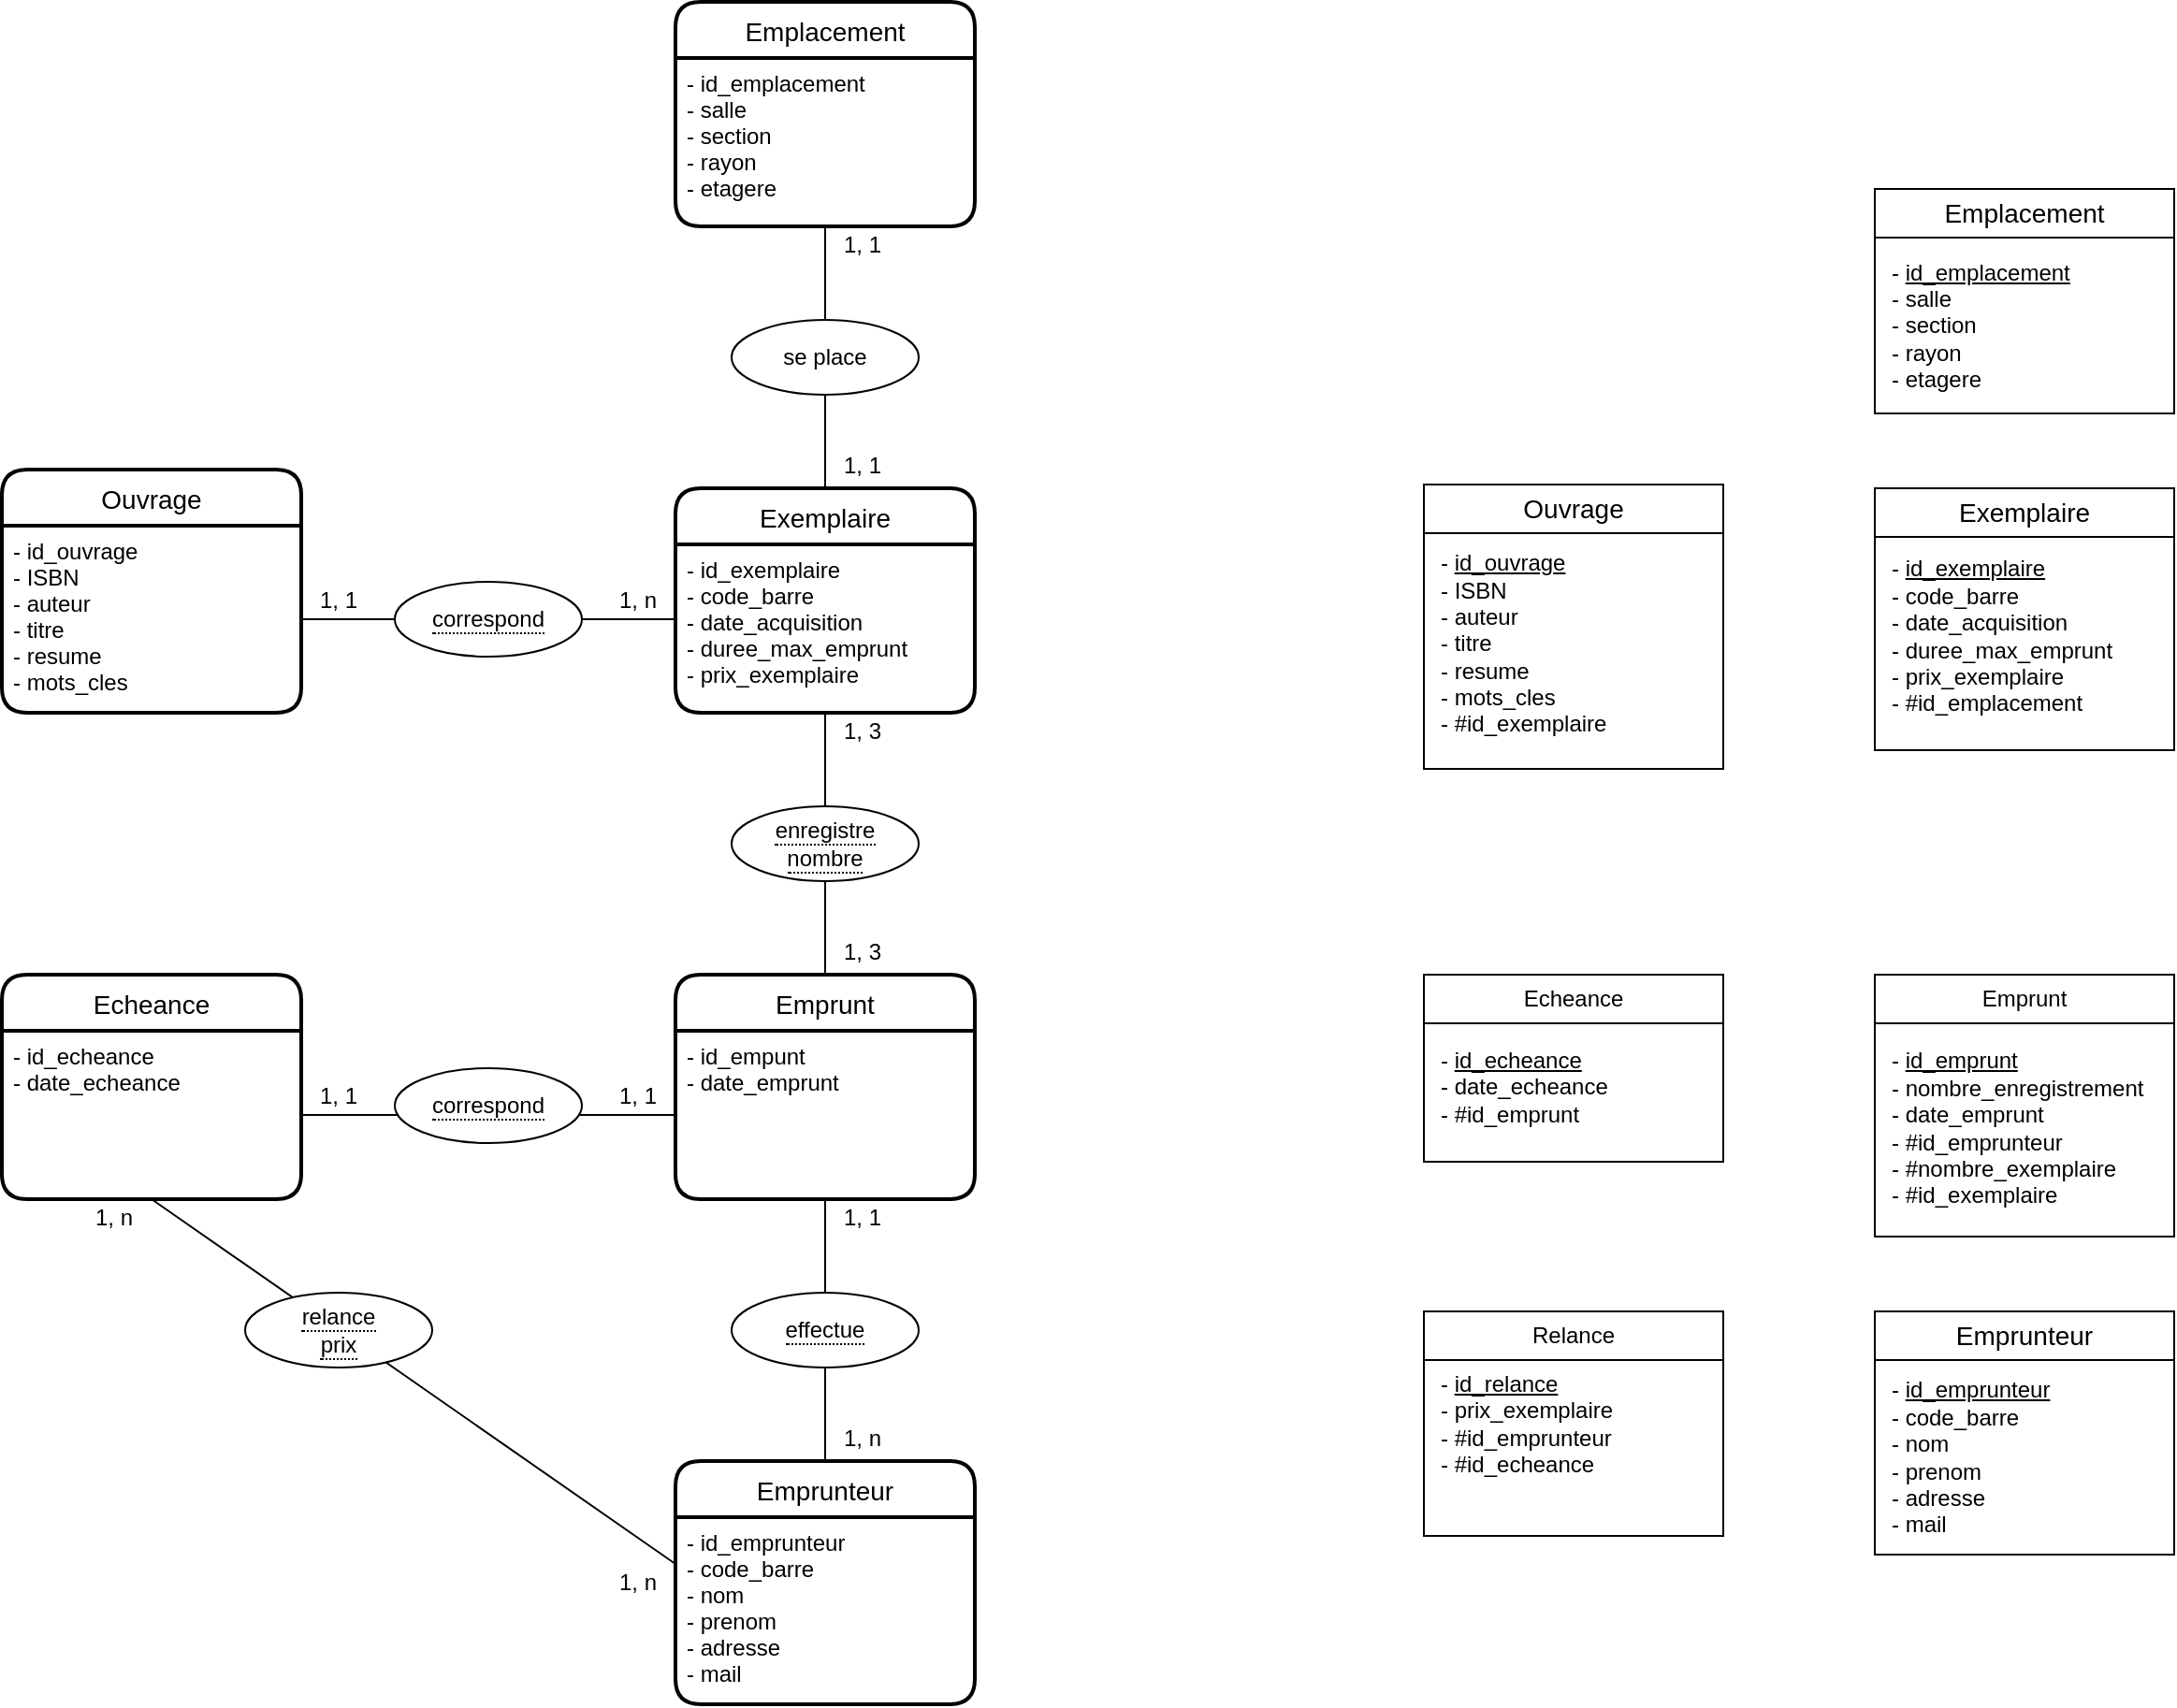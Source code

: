 <mxfile version="13.1.11" type="device"><diagram id="muJqMfejmpnJcnYiAKcy" name="Page-1"><mxGraphModel dx="1385" dy="705" grid="1" gridSize="10" guides="1" tooltips="1" connect="1" arrows="1" fold="1" page="1" pageScale="1" pageWidth="827" pageHeight="1169" math="0" shadow="0"><root><mxCell id="0"/><mxCell id="1" parent="0"/><mxCell id="gb_EhSXmThiXzUelrIUb-16" value="" style="endArrow=none;html=1;entryX=1;entryY=1;entryDx=0;entryDy=0;exitX=1;exitY=0.5;exitDx=0;exitDy=0;" parent="1" source="gb_EhSXmThiXzUelrIUb-6" target="gb_EhSXmThiXzUelrIUb-20" edge="1"><mxGeometry width="50" height="50" relative="1" as="geometry"><mxPoint x="400" y="420" as="sourcePoint"/><mxPoint x="450" y="370" as="targetPoint"/></mxGeometry></mxCell><mxCell id="gb_EhSXmThiXzUelrIUb-15" value="&lt;span style=&quot;border-bottom: 1px dotted&quot;&gt;correspond&lt;/span&gt;" style="ellipse;whiteSpace=wrap;html=1;align=center;" parent="1" vertex="1"><mxGeometry x="400" y="420" width="100" height="40" as="geometry"/></mxCell><mxCell id="gb_EhSXmThiXzUelrIUb-19" value="1, 1" style="text;html=1;strokeColor=none;fillColor=none;align=center;verticalAlign=middle;whiteSpace=wrap;rounded=0;" parent="1" vertex="1"><mxGeometry x="350" y="420" width="40" height="20" as="geometry"/></mxCell><mxCell id="gb_EhSXmThiXzUelrIUb-20" value="1, n" style="text;html=1;strokeColor=none;fillColor=none;align=center;verticalAlign=middle;whiteSpace=wrap;rounded=0;" parent="1" vertex="1"><mxGeometry x="510" y="420" width="40" height="20" as="geometry"/></mxCell><mxCell id="gb_EhSXmThiXzUelrIUb-34" value="" style="endArrow=none;html=1;entryX=0.5;entryY=1;entryDx=0;entryDy=0;exitX=0.5;exitY=0;exitDx=0;exitDy=0;" parent="1" source="gb_EhSXmThiXzUelrIUb-32" target="gb_EhSXmThiXzUelrIUb-10" edge="1"><mxGeometry width="50" height="50" relative="1" as="geometry"><mxPoint x="630" y="620" as="sourcePoint"/><mxPoint x="650" y="580" as="targetPoint"/></mxGeometry></mxCell><mxCell id="gb_EhSXmThiXzUelrIUb-40" value="&lt;span style=&quot;border-bottom: 1px dotted&quot;&gt;enregistre&lt;br&gt;nombre&lt;br&gt;&lt;/span&gt;" style="ellipse;whiteSpace=wrap;html=1;align=center;" parent="1" vertex="1"><mxGeometry x="580" y="540" width="100" height="40" as="geometry"/></mxCell><mxCell id="gb_EhSXmThiXzUelrIUb-41" value="1, 3" style="text;html=1;strokeColor=none;fillColor=none;align=center;verticalAlign=middle;whiteSpace=wrap;rounded=0;" parent="1" vertex="1"><mxGeometry x="630" y="608" width="40" height="20" as="geometry"/></mxCell><mxCell id="gb_EhSXmThiXzUelrIUb-42" value="1, 3" style="text;html=1;strokeColor=none;fillColor=none;align=center;verticalAlign=middle;whiteSpace=wrap;rounded=0;" parent="1" vertex="1"><mxGeometry x="630" y="490" width="40" height="20" as="geometry"/></mxCell><mxCell id="gb_EhSXmThiXzUelrIUb-43" value="" style="endArrow=none;html=1;entryX=0.5;entryY=1;entryDx=0;entryDy=0;exitX=0.5;exitY=0;exitDx=0;exitDy=0;" parent="1" edge="1"><mxGeometry width="50" height="50" relative="1" as="geometry"><mxPoint x="630" y="890" as="sourcePoint"/><mxPoint x="630" y="750" as="targetPoint"/></mxGeometry></mxCell><mxCell id="gb_EhSXmThiXzUelrIUb-44" value="&lt;span style=&quot;border-bottom: 1px dotted&quot;&gt;effectue&lt;/span&gt;" style="ellipse;whiteSpace=wrap;html=1;align=center;" parent="1" vertex="1"><mxGeometry x="580" y="800" width="100" height="40" as="geometry"/></mxCell><mxCell id="gb_EhSXmThiXzUelrIUb-45" value="1, n" style="text;html=1;strokeColor=none;fillColor=none;align=center;verticalAlign=middle;whiteSpace=wrap;rounded=0;" parent="1" vertex="1"><mxGeometry x="630" y="868" width="40" height="20" as="geometry"/></mxCell><mxCell id="gb_EhSXmThiXzUelrIUb-46" value="1, 1" style="text;html=1;strokeColor=none;fillColor=none;align=center;verticalAlign=middle;whiteSpace=wrap;rounded=0;" parent="1" vertex="1"><mxGeometry x="630" y="750" width="40" height="20" as="geometry"/></mxCell><mxCell id="gb_EhSXmThiXzUelrIUb-49" value="" style="endArrow=none;html=1;exitX=0.5;exitY=1;exitDx=0;exitDy=0;entryX=0;entryY=0.25;entryDx=0;entryDy=0;" parent="1" source="gb_EhSXmThiXzUelrIUb-48" target="gb_EhSXmThiXzUelrIUb-8" edge="1"><mxGeometry width="50" height="50" relative="1" as="geometry"><mxPoint x="510" y="730" as="sourcePoint"/><mxPoint x="560" y="680" as="targetPoint"/></mxGeometry></mxCell><mxCell id="gb_EhSXmThiXzUelrIUb-50" value="&lt;span style=&quot;border-bottom: 1px dotted&quot;&gt;relance&lt;br&gt;prix&lt;br&gt;&lt;/span&gt;" style="ellipse;whiteSpace=wrap;html=1;align=center;" parent="1" vertex="1"><mxGeometry x="320" y="800" width="100" height="40" as="geometry"/></mxCell><mxCell id="gb_EhSXmThiXzUelrIUb-52" value="1, n" style="text;html=1;strokeColor=none;fillColor=none;align=center;verticalAlign=middle;whiteSpace=wrap;rounded=0;" parent="1" vertex="1"><mxGeometry x="230" y="750" width="40" height="20" as="geometry"/></mxCell><mxCell id="gb_EhSXmThiXzUelrIUb-53" value="1, n" style="text;html=1;strokeColor=none;fillColor=none;align=center;verticalAlign=middle;whiteSpace=wrap;rounded=0;" parent="1" vertex="1"><mxGeometry x="510" y="945" width="40" height="20" as="geometry"/></mxCell><mxCell id="gb_EhSXmThiXzUelrIUb-54" value="" style="endArrow=none;html=1;entryX=0;entryY=0.5;entryDx=0;entryDy=0;" parent="1" source="gb_EhSXmThiXzUelrIUb-48" target="gb_EhSXmThiXzUelrIUb-33" edge="1"><mxGeometry width="50" height="50" relative="1" as="geometry"><mxPoint x="510" y="730" as="sourcePoint"/><mxPoint x="560" y="680" as="targetPoint"/></mxGeometry></mxCell><mxCell id="gb_EhSXmThiXzUelrIUb-55" value="&lt;span style=&quot;border-bottom: 1px dotted&quot;&gt;correspond&lt;/span&gt;" style="ellipse;whiteSpace=wrap;html=1;align=center;" parent="1" vertex="1"><mxGeometry x="400" y="680" width="100" height="40" as="geometry"/></mxCell><mxCell id="gb_EhSXmThiXzUelrIUb-56" value="1, 1" style="text;html=1;strokeColor=none;fillColor=none;align=center;verticalAlign=middle;whiteSpace=wrap;rounded=0;" parent="1" vertex="1"><mxGeometry x="350" y="685" width="40" height="20" as="geometry"/></mxCell><mxCell id="gb_EhSXmThiXzUelrIUb-57" value="1, 1" style="text;html=1;strokeColor=none;fillColor=none;align=center;verticalAlign=middle;whiteSpace=wrap;rounded=0;" parent="1" vertex="1"><mxGeometry x="510" y="685" width="40" height="20" as="geometry"/></mxCell><mxCell id="gb_EhSXmThiXzUelrIUb-59" value="" style="shape=internalStorage;whiteSpace=wrap;html=1;backgroundOutline=1;dx=0;dy=26;" parent="1" vertex="1"><mxGeometry x="950" y="630" width="160" height="100" as="geometry"/></mxCell><mxCell id="gb_EhSXmThiXzUelrIUb-60" value="Echeance" style="text;html=1;strokeColor=none;fillColor=none;align=center;verticalAlign=middle;whiteSpace=wrap;rounded=0;" parent="1" vertex="1"><mxGeometry x="1010" y="633" width="40" height="20" as="geometry"/></mxCell><mxCell id="gb_EhSXmThiXzUelrIUb-61" value="- &lt;u&gt;id_echeance&lt;/u&gt;&lt;br style=&quot;padding: 0px ; margin: 0px&quot;&gt;- date_echeance&lt;br&gt;- #id_emprunt" style="text;html=1;align=left;verticalAlign=middle;resizable=0;points=[];autosize=1;" parent="1" vertex="1"><mxGeometry x="957" y="665" width="100" height="50" as="geometry"/></mxCell><mxCell id="gb_EhSXmThiXzUelrIUb-62" value="" style="endArrow=none;html=1;entryX=0.5;entryY=1;entryDx=0;entryDy=0;exitX=0.5;exitY=0;exitDx=0;exitDy=0;" parent="1" edge="1"><mxGeometry width="50" height="50" relative="1" as="geometry"><mxPoint x="630" y="370" as="sourcePoint"/><mxPoint x="630" y="230" as="targetPoint"/></mxGeometry></mxCell><mxCell id="gb_EhSXmThiXzUelrIUb-63" value="se place" style="ellipse;whiteSpace=wrap;html=1;align=center;" parent="1" vertex="1"><mxGeometry x="580" y="280" width="100" height="40" as="geometry"/></mxCell><mxCell id="gb_EhSXmThiXzUelrIUb-64" value="1, 1" style="text;html=1;strokeColor=none;fillColor=none;align=center;verticalAlign=middle;whiteSpace=wrap;rounded=0;" parent="1" vertex="1"><mxGeometry x="630" y="348" width="40" height="20" as="geometry"/></mxCell><mxCell id="gb_EhSXmThiXzUelrIUb-65" value="1, 1" style="text;html=1;strokeColor=none;fillColor=none;align=center;verticalAlign=middle;whiteSpace=wrap;rounded=0;" parent="1" vertex="1"><mxGeometry x="630" y="230" width="40" height="20" as="geometry"/></mxCell><mxCell id="gb_EhSXmThiXzUelrIUb-69" value="" style="shape=internalStorage;whiteSpace=wrap;html=1;backgroundOutline=1;dx=0;dy=26;" parent="1" vertex="1"><mxGeometry x="1191" y="630" width="160" height="140" as="geometry"/></mxCell><mxCell id="gb_EhSXmThiXzUelrIUb-70" value="Emprunt" style="text;html=1;strokeColor=none;fillColor=none;align=center;verticalAlign=middle;whiteSpace=wrap;rounded=0;" parent="1" vertex="1"><mxGeometry x="1251" y="633" width="40" height="20" as="geometry"/></mxCell><mxCell id="gb_EhSXmThiXzUelrIUb-71" value="- &lt;u&gt;id_emprunt&lt;/u&gt;&lt;br style=&quot;padding: 0px ; margin: 0px&quot;&gt;- nombre_enregistrement&lt;br style=&quot;padding: 0px ; margin: 0px&quot;&gt;- date_emprunt&lt;br&gt;-&amp;nbsp;#id_emprunteur&lt;br&gt;- #nombre_exemplaire&lt;br&gt;- #id_exemplaire" style="text;html=1;align=left;verticalAlign=middle;resizable=0;points=[];autosize=1;" parent="1" vertex="1"><mxGeometry x="1198" y="667" width="150" height="90" as="geometry"/></mxCell><mxCell id="gb_EhSXmThiXzUelrIUb-72" value="" style="shape=internalStorage;whiteSpace=wrap;html=1;backgroundOutline=1;dx=0;dy=26;" parent="1" vertex="1"><mxGeometry x="1191" y="810" width="160" height="130" as="geometry"/></mxCell><mxCell id="gb_EhSXmThiXzUelrIUb-73" value="&lt;span style=&quot;font-size: 14px&quot;&gt;Emprunteur&lt;/span&gt;" style="text;html=1;strokeColor=none;fillColor=none;align=center;verticalAlign=middle;whiteSpace=wrap;rounded=0;" parent="1" vertex="1"><mxGeometry x="1251" y="813" width="40" height="20" as="geometry"/></mxCell><mxCell id="gb_EhSXmThiXzUelrIUb-74" value="- &lt;u&gt;id_emprunteur&lt;/u&gt;&lt;br style=&quot;padding: 0px ; margin: 0px&quot;&gt;- code_barre&lt;br style=&quot;padding: 0px ; margin: 0px&quot;&gt;- nom&lt;br style=&quot;padding: 0px ; margin: 0px&quot;&gt;- prenom&lt;br style=&quot;padding: 0px ; margin: 0px&quot;&gt;- adresse&lt;br style=&quot;padding: 0px ; margin: 0px&quot;&gt;- mail" style="text;html=1;align=left;verticalAlign=middle;resizable=0;points=[];autosize=1;" parent="1" vertex="1"><mxGeometry x="1198" y="843" width="100" height="90" as="geometry"/></mxCell><mxCell id="gb_EhSXmThiXzUelrIUb-75" value="" style="shape=internalStorage;whiteSpace=wrap;html=1;backgroundOutline=1;dx=0;dy=26;" parent="1" vertex="1"><mxGeometry x="950" y="810" width="160" height="120" as="geometry"/></mxCell><mxCell id="gb_EhSXmThiXzUelrIUb-76" value="Relance" style="text;html=1;strokeColor=none;fillColor=none;align=center;verticalAlign=middle;whiteSpace=wrap;rounded=0;" parent="1" vertex="1"><mxGeometry x="1010" y="813" width="40" height="20" as="geometry"/></mxCell><mxCell id="gb_EhSXmThiXzUelrIUb-77" value="- &lt;u&gt;id_relance&lt;/u&gt;&lt;br style=&quot;padding: 0px ; margin: 0px&quot;&gt;- prix_exemplaire&lt;br&gt;- #id_emprunteur&lt;br&gt;- #id_echeance" style="text;html=1;align=left;verticalAlign=middle;resizable=0;points=[];autosize=1;" parent="1" vertex="1"><mxGeometry x="957" y="840" width="110" height="60" as="geometry"/></mxCell><mxCell id="gb_EhSXmThiXzUelrIUb-80" value="" style="shape=internalStorage;whiteSpace=wrap;html=1;backgroundOutline=1;dx=0;dy=26;" parent="1" vertex="1"><mxGeometry x="1191" y="370" width="160" height="140" as="geometry"/></mxCell><mxCell id="gb_EhSXmThiXzUelrIUb-81" value="&lt;span style=&quot;font-size: 14px&quot;&gt;Exemplaire&lt;/span&gt;" style="text;html=1;strokeColor=none;fillColor=none;align=center;verticalAlign=middle;whiteSpace=wrap;rounded=0;" parent="1" vertex="1"><mxGeometry x="1251" y="373" width="40" height="20" as="geometry"/></mxCell><mxCell id="gb_EhSXmThiXzUelrIUb-82" value="- &lt;u&gt;id_exemplaire&lt;/u&gt;&lt;br style=&quot;padding: 0px ; margin: 0px&quot;&gt;- code_barre&lt;br style=&quot;padding: 0px ; margin: 0px&quot;&gt;- date_acquisition&lt;br style=&quot;padding: 0px ; margin: 0px&quot;&gt;- duree_max_emprunt&lt;br style=&quot;padding: 0px ; margin: 0px&quot;&gt;- prix_exemplaire&lt;br&gt;- #id_emplacement" style="text;html=1;align=left;verticalAlign=middle;resizable=0;points=[];autosize=1;" parent="1" vertex="1"><mxGeometry x="1198" y="404" width="130" height="90" as="geometry"/></mxCell><mxCell id="gb_EhSXmThiXzUelrIUb-84" value="" style="shape=internalStorage;whiteSpace=wrap;html=1;backgroundOutline=1;dx=0;dy=26;" parent="1" vertex="1"><mxGeometry x="950" y="368" width="160" height="152" as="geometry"/></mxCell><mxCell id="gb_EhSXmThiXzUelrIUb-85" value="&lt;span style=&quot;font-size: 14px&quot;&gt;Ouvrage&lt;/span&gt;" style="text;html=1;strokeColor=none;fillColor=none;align=center;verticalAlign=middle;whiteSpace=wrap;rounded=0;" parent="1" vertex="1"><mxGeometry x="1010" y="371" width="40" height="20" as="geometry"/></mxCell><mxCell id="gb_EhSXmThiXzUelrIUb-86" value="- &lt;u&gt;id_ouvrage&lt;/u&gt;&lt;br style=&quot;padding: 0px ; margin: 0px&quot;&gt;- ISBN&lt;br style=&quot;padding: 0px ; margin: 0px&quot;&gt;- auteur&lt;br style=&quot;padding: 0px ; margin: 0px&quot;&gt;- titre&lt;br style=&quot;padding: 0px ; margin: 0px&quot;&gt;- resume&lt;br style=&quot;padding: 0px ; margin: 0px&quot;&gt;- mots_cles&lt;br&gt;- #id_exemplaire" style="text;html=1;align=left;verticalAlign=middle;resizable=0;points=[];autosize=1;" parent="1" vertex="1"><mxGeometry x="957" y="403" width="100" height="100" as="geometry"/></mxCell><mxCell id="gb_EhSXmThiXzUelrIUb-87" value="" style="shape=internalStorage;whiteSpace=wrap;html=1;backgroundOutline=1;dx=0;dy=26;" parent="1" vertex="1"><mxGeometry x="1191" y="210" width="160" height="120" as="geometry"/></mxCell><mxCell id="gb_EhSXmThiXzUelrIUb-88" value="&lt;span style=&quot;font-size: 14px&quot;&gt;Emplacement&lt;/span&gt;" style="text;html=1;strokeColor=none;fillColor=none;align=center;verticalAlign=middle;whiteSpace=wrap;rounded=0;" parent="1" vertex="1"><mxGeometry x="1251" y="213" width="40" height="20" as="geometry"/></mxCell><mxCell id="gb_EhSXmThiXzUelrIUb-89" value="- &lt;u&gt;id_emplacement&lt;/u&gt;&lt;br style=&quot;padding: 0px ; margin: 0px&quot;&gt;- salle&lt;br style=&quot;padding: 0px ; margin: 0px&quot;&gt;- section&lt;br style=&quot;padding: 0px ; margin: 0px&quot;&gt;- rayon&lt;br style=&quot;padding: 0px ; margin: 0px&quot;&gt;- etagere" style="text;html=1;align=left;verticalAlign=middle;resizable=0;points=[];autosize=1;" parent="1" vertex="1"><mxGeometry x="1198" y="243" width="110" height="80" as="geometry"/></mxCell><mxCell id="gb_EhSXmThiXzUelrIUb-9" value="Exemplaire" style="swimlane;childLayout=stackLayout;horizontal=1;startSize=30;horizontalStack=0;rounded=1;fontSize=14;fontStyle=0;strokeWidth=2;resizeParent=0;resizeLast=1;shadow=0;dashed=0;align=center;" parent="1" vertex="1"><mxGeometry x="550" y="370" width="160" height="120" as="geometry"/></mxCell><mxCell id="gb_EhSXmThiXzUelrIUb-10" value="- id_exemplaire&#10;- code_barre&#10;- date_acquisition&#10;- duree_max_emprunt&#10;- prix_exemplaire" style="align=left;strokeColor=none;fillColor=none;spacingLeft=4;fontSize=12;verticalAlign=top;resizable=0;rotatable=0;part=1;" parent="gb_EhSXmThiXzUelrIUb-9" vertex="1"><mxGeometry y="30" width="160" height="90" as="geometry"/></mxCell><mxCell id="gb_EhSXmThiXzUelrIUb-32" value="Emprunt" style="swimlane;childLayout=stackLayout;horizontal=1;startSize=30;horizontalStack=0;rounded=1;fontSize=14;fontStyle=0;strokeWidth=2;resizeParent=0;resizeLast=1;shadow=0;dashed=0;align=center;" parent="1" vertex="1"><mxGeometry x="550" y="630" width="160" height="120" as="geometry"/></mxCell><mxCell id="gb_EhSXmThiXzUelrIUb-33" value="- id_empunt&#10;- date_emprunt" style="align=left;strokeColor=none;fillColor=none;spacingLeft=4;fontSize=12;verticalAlign=top;resizable=0;rotatable=0;part=1;" parent="gb_EhSXmThiXzUelrIUb-32" vertex="1"><mxGeometry y="30" width="160" height="90" as="geometry"/></mxCell><mxCell id="gb_EhSXmThiXzUelrIUb-7" value="Emprunteur" style="swimlane;childLayout=stackLayout;horizontal=1;startSize=30;horizontalStack=0;rounded=1;fontSize=14;fontStyle=0;strokeWidth=2;resizeParent=0;resizeLast=1;shadow=0;dashed=0;align=center;" parent="1" vertex="1"><mxGeometry x="550" y="890" width="160" height="130" as="geometry"/></mxCell><mxCell id="gb_EhSXmThiXzUelrIUb-8" value="- id_emprunteur&#10;- code_barre&#10;- nom&#10;- prenom&#10;- adresse&#10;- mail" style="align=left;strokeColor=none;fillColor=none;spacingLeft=4;fontSize=12;verticalAlign=top;resizable=0;rotatable=0;part=1;" parent="gb_EhSXmThiXzUelrIUb-7" vertex="1"><mxGeometry y="30" width="160" height="100" as="geometry"/></mxCell><mxCell id="gb_EhSXmThiXzUelrIUb-5" value="Ouvrage" style="swimlane;childLayout=stackLayout;horizontal=1;startSize=30;horizontalStack=0;rounded=1;fontSize=14;fontStyle=0;strokeWidth=2;resizeParent=0;resizeLast=1;shadow=0;dashed=0;align=center;" parent="1" vertex="1"><mxGeometry x="190" y="360" width="160" height="130" as="geometry"/></mxCell><mxCell id="gb_EhSXmThiXzUelrIUb-6" value="- id_ouvrage&#10;- ISBN&#10;- auteur&#10;- titre&#10;- resume&#10;- mots_cles" style="align=left;strokeColor=none;fillColor=none;spacingLeft=4;fontSize=12;verticalAlign=top;resizable=0;rotatable=0;part=1;" parent="gb_EhSXmThiXzUelrIUb-5" vertex="1"><mxGeometry y="30" width="160" height="100" as="geometry"/></mxCell><mxCell id="gb_EhSXmThiXzUelrIUb-47" value="Echeance" style="swimlane;childLayout=stackLayout;horizontal=1;startSize=30;horizontalStack=0;rounded=1;fontSize=14;fontStyle=0;strokeWidth=2;resizeParent=0;resizeLast=1;shadow=0;dashed=0;align=center;" parent="1" vertex="1"><mxGeometry x="190" y="630" width="160" height="120" as="geometry"/></mxCell><mxCell id="gb_EhSXmThiXzUelrIUb-48" value="- id_echeance&#10;- date_echeance&#10;" style="align=left;strokeColor=none;fillColor=none;spacingLeft=4;fontSize=12;verticalAlign=top;resizable=0;rotatable=0;part=1;" parent="gb_EhSXmThiXzUelrIUb-47" vertex="1"><mxGeometry y="30" width="160" height="90" as="geometry"/></mxCell><mxCell id="gb_EhSXmThiXzUelrIUb-66" value="Emplacement" style="swimlane;childLayout=stackLayout;horizontal=1;startSize=30;horizontalStack=0;rounded=1;fontSize=14;fontStyle=0;strokeWidth=2;resizeParent=0;resizeLast=1;shadow=0;dashed=0;align=center;" parent="1" vertex="1"><mxGeometry x="550" y="110" width="160" height="120" as="geometry"/></mxCell><mxCell id="gb_EhSXmThiXzUelrIUb-67" value="- id_emplacement&#10;- salle&#10;- section&#10;- rayon&#10;- etagere" style="align=left;strokeColor=none;fillColor=none;spacingLeft=4;fontSize=12;verticalAlign=top;resizable=0;rotatable=0;part=1;" parent="gb_EhSXmThiXzUelrIUb-66" vertex="1"><mxGeometry y="30" width="160" height="90" as="geometry"/></mxCell></root></mxGraphModel></diagram></mxfile>
